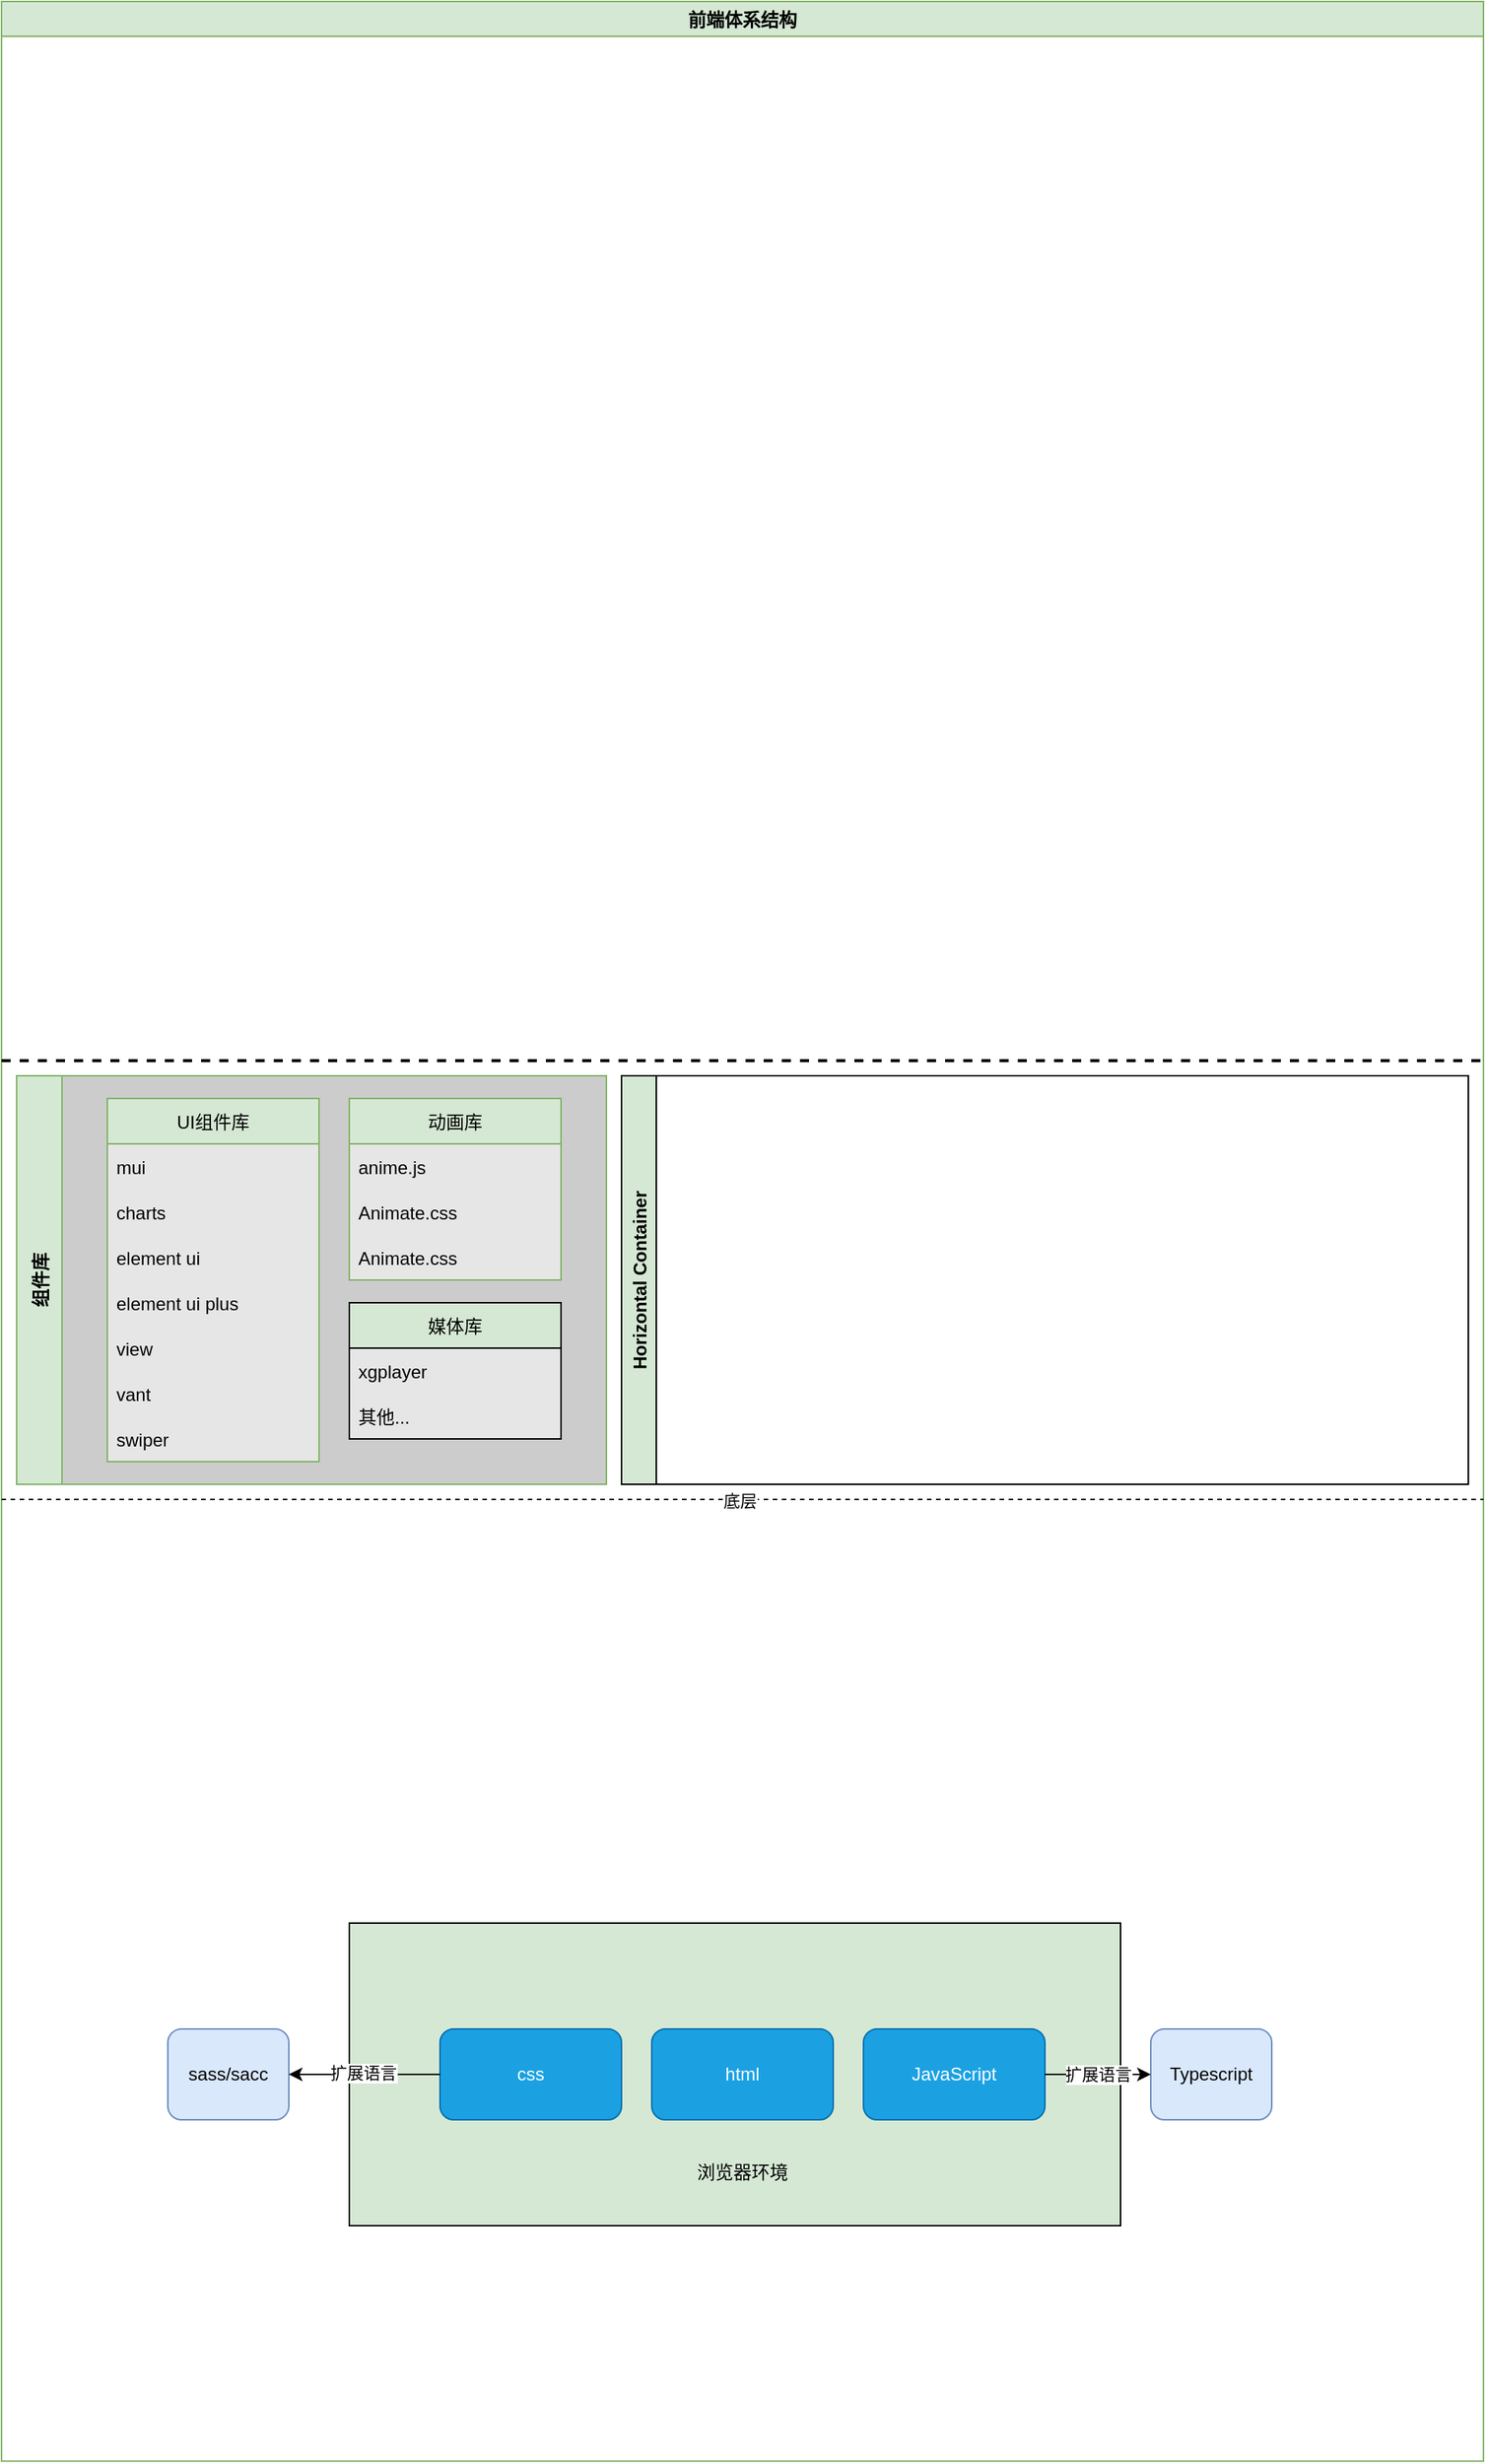 <mxfile version="20.5.0" type="github">
  <diagram id="prtHgNgQTEPvFCAcTncT" name="Page-1">
    <mxGraphModel dx="1210" dy="1108" grid="1" gridSize="10" guides="1" tooltips="1" connect="1" arrows="1" fold="1" page="1" pageScale="1" pageWidth="827" pageHeight="1169" math="0" shadow="0">
      <root>
        <mxCell id="0" />
        <mxCell id="1" parent="0" />
        <mxCell id="-jn-j5KkJefASaCqUATf-5" value="前端体系结构" style="swimlane;fillColor=#D5E8D4;strokeColor=#82b366;" vertex="1" parent="1">
          <mxGeometry x="20" y="40" width="980" height="1625.63" as="geometry" />
        </mxCell>
        <mxCell id="-jn-j5KkJefASaCqUATf-9" value="" style="endArrow=none;dashed=1;html=1;rounded=0;" edge="1" parent="-jn-j5KkJefASaCqUATf-5">
          <mxGeometry width="50" height="50" relative="1" as="geometry">
            <mxPoint y="990" as="sourcePoint" />
            <mxPoint x="980" y="990" as="targetPoint" />
          </mxGeometry>
        </mxCell>
        <mxCell id="-jn-j5KkJefASaCqUATf-51" value="底层" style="edgeLabel;html=1;align=center;verticalAlign=middle;resizable=0;points=[];" vertex="1" connectable="0" parent="-jn-j5KkJefASaCqUATf-9">
          <mxGeometry x="-0.004" y="-1" relative="1" as="geometry">
            <mxPoint as="offset" />
          </mxGeometry>
        </mxCell>
        <mxCell id="-jn-j5KkJefASaCqUATf-18" value="" style="endArrow=none;dashed=1;html=1;strokeWidth=2;rounded=0;" edge="1" parent="-jn-j5KkJefASaCqUATf-5">
          <mxGeometry width="50" height="50" relative="1" as="geometry">
            <mxPoint y="700" as="sourcePoint" />
            <mxPoint x="980" y="700" as="targetPoint" />
          </mxGeometry>
        </mxCell>
        <mxCell id="-jn-j5KkJefASaCqUATf-50" value="组件库" style="swimlane;horizontal=0;fillColor=#d5e8d4;strokeColor=#82b366;swimlaneFillColor=#CCCCCC;startSize=30;" vertex="1" parent="-jn-j5KkJefASaCqUATf-5">
          <mxGeometry x="10" y="710" width="390" height="270" as="geometry" />
        </mxCell>
        <mxCell id="-jn-j5KkJefASaCqUATf-37" value="UI组件库" style="swimlane;fontStyle=0;childLayout=stackLayout;horizontal=1;startSize=30;horizontalStack=0;resizeParent=1;resizeParentMax=0;resizeLast=0;collapsible=1;marginBottom=0;fillColor=#d5e8d4;strokeColor=#82b366;gradientColor=none;swimlaneFillColor=#E6E6E6;" vertex="1" parent="-jn-j5KkJefASaCqUATf-50">
          <mxGeometry x="60" y="15" width="140" height="240" as="geometry" />
        </mxCell>
        <mxCell id="-jn-j5KkJefASaCqUATf-48" value="mui" style="text;strokeColor=none;fillColor=none;align=left;verticalAlign=middle;spacingLeft=4;spacingRight=4;overflow=hidden;points=[[0,0.5],[1,0.5]];portConstraint=eastwest;rotatable=0;" vertex="1" parent="-jn-j5KkJefASaCqUATf-37">
          <mxGeometry y="30" width="140" height="30" as="geometry" />
        </mxCell>
        <mxCell id="-jn-j5KkJefASaCqUATf-47" value="charts" style="text;strokeColor=none;fillColor=none;align=left;verticalAlign=middle;spacingLeft=4;spacingRight=4;overflow=hidden;points=[[0,0.5],[1,0.5]];portConstraint=eastwest;rotatable=0;" vertex="1" parent="-jn-j5KkJefASaCqUATf-37">
          <mxGeometry y="60" width="140" height="30" as="geometry" />
        </mxCell>
        <mxCell id="-jn-j5KkJefASaCqUATf-45" value="element ui" style="text;strokeColor=none;fillColor=none;align=left;verticalAlign=middle;spacingLeft=4;spacingRight=4;overflow=hidden;points=[[0,0.5],[1,0.5]];portConstraint=eastwest;rotatable=0;" vertex="1" parent="-jn-j5KkJefASaCqUATf-37">
          <mxGeometry y="90" width="140" height="30" as="geometry" />
        </mxCell>
        <mxCell id="-jn-j5KkJefASaCqUATf-44" value="element ui plus" style="text;strokeColor=none;fillColor=none;align=left;verticalAlign=middle;spacingLeft=4;spacingRight=4;overflow=hidden;points=[[0,0.5],[1,0.5]];portConstraint=eastwest;rotatable=0;" vertex="1" parent="-jn-j5KkJefASaCqUATf-37">
          <mxGeometry y="120" width="140" height="30" as="geometry" />
        </mxCell>
        <mxCell id="-jn-j5KkJefASaCqUATf-43" value="view" style="text;strokeColor=none;fillColor=none;align=left;verticalAlign=middle;spacingLeft=4;spacingRight=4;overflow=hidden;points=[[0,0.5],[1,0.5]];portConstraint=eastwest;rotatable=0;" vertex="1" parent="-jn-j5KkJefASaCqUATf-37">
          <mxGeometry y="150" width="140" height="30" as="geometry" />
        </mxCell>
        <mxCell id="-jn-j5KkJefASaCqUATf-42" value="vant" style="text;strokeColor=none;fillColor=none;align=left;verticalAlign=middle;spacingLeft=4;spacingRight=4;overflow=hidden;points=[[0,0.5],[1,0.5]];portConstraint=eastwest;rotatable=0;" vertex="1" parent="-jn-j5KkJefASaCqUATf-37">
          <mxGeometry y="180" width="140" height="30" as="geometry" />
        </mxCell>
        <mxCell id="-jn-j5KkJefASaCqUATf-41" value="swiper" style="text;strokeColor=none;fillColor=none;align=left;verticalAlign=middle;spacingLeft=4;spacingRight=4;overflow=hidden;points=[[0,0.5],[1,0.5]];portConstraint=eastwest;rotatable=0;" vertex="1" parent="-jn-j5KkJefASaCqUATf-37">
          <mxGeometry y="210" width="140" height="30" as="geometry" />
        </mxCell>
        <mxCell id="-jn-j5KkJefASaCqUATf-26" value="动画库" style="swimlane;fontStyle=0;childLayout=stackLayout;horizontal=1;startSize=30;horizontalStack=0;resizeParent=1;resizeParentMax=0;resizeLast=0;collapsible=1;marginBottom=0;fillColor=#d5e8d4;strokeColor=#82b366;swimlaneFillColor=#E6E6E6;" vertex="1" parent="-jn-j5KkJefASaCqUATf-50">
          <mxGeometry x="220" y="15" width="140" height="120" as="geometry" />
        </mxCell>
        <mxCell id="-jn-j5KkJefASaCqUATf-27" value="anime.js" style="text;strokeColor=none;fillColor=none;align=left;verticalAlign=middle;spacingLeft=4;spacingRight=4;overflow=hidden;points=[[0,0.5],[1,0.5]];portConstraint=eastwest;rotatable=0;fontStyle=0" vertex="1" parent="-jn-j5KkJefASaCqUATf-26">
          <mxGeometry y="30" width="140" height="30" as="geometry" />
        </mxCell>
        <mxCell id="-jn-j5KkJefASaCqUATf-28" value="Animate.css" style="text;strokeColor=none;fillColor=none;align=left;verticalAlign=middle;spacingLeft=4;spacingRight=4;overflow=hidden;points=[[0,0.5],[1,0.5]];portConstraint=eastwest;rotatable=0;" vertex="1" parent="-jn-j5KkJefASaCqUATf-26">
          <mxGeometry y="60" width="140" height="30" as="geometry" />
        </mxCell>
        <mxCell id="-jn-j5KkJefASaCqUATf-29" value="Animate.css" style="text;strokeColor=none;fillColor=none;align=left;verticalAlign=middle;spacingLeft=4;spacingRight=4;overflow=hidden;points=[[0,0.5],[1,0.5]];portConstraint=eastwest;rotatable=0;" vertex="1" parent="-jn-j5KkJefASaCqUATf-26">
          <mxGeometry y="90" width="140" height="30" as="geometry" />
        </mxCell>
        <mxCell id="-jn-j5KkJefASaCqUATf-55" value="媒体库" style="swimlane;fontStyle=0;childLayout=stackLayout;horizontal=1;startSize=30;horizontalStack=0;resizeParent=1;resizeParentMax=0;resizeLast=0;collapsible=1;marginBottom=0;gradientColor=none;fillColor=#D5E8D4;swimlaneFillColor=#E6E6E6;" vertex="1" parent="-jn-j5KkJefASaCqUATf-50">
          <mxGeometry x="220" y="150" width="140" height="90" as="geometry" />
        </mxCell>
        <mxCell id="-jn-j5KkJefASaCqUATf-56" value="xgplayer" style="text;strokeColor=none;fillColor=none;align=left;verticalAlign=middle;spacingLeft=4;spacingRight=4;overflow=hidden;points=[[0,0.5],[1,0.5]];portConstraint=eastwest;rotatable=0;" vertex="1" parent="-jn-j5KkJefASaCqUATf-55">
          <mxGeometry y="30" width="140" height="30" as="geometry" />
        </mxCell>
        <mxCell id="-jn-j5KkJefASaCqUATf-57" value="其他..." style="text;strokeColor=none;fillColor=none;align=left;verticalAlign=middle;spacingLeft=4;spacingRight=4;overflow=hidden;points=[[0,0.5],[1,0.5]];portConstraint=eastwest;rotatable=0;" vertex="1" parent="-jn-j5KkJefASaCqUATf-55">
          <mxGeometry y="60" width="140" height="30" as="geometry" />
        </mxCell>
        <mxCell id="-jn-j5KkJefASaCqUATf-59" value="Horizontal Container" style="swimlane;horizontal=0;fillColor=#D5E8D4;gradientColor=none;" vertex="1" parent="-jn-j5KkJefASaCqUATf-5">
          <mxGeometry x="410" y="710" width="560" height="270" as="geometry" />
        </mxCell>
        <mxCell id="-jn-j5KkJefASaCqUATf-66" value="" style="rounded=0;whiteSpace=wrap;html=1;fillColor=#D5E8D4;gradientColor=none;" vertex="1" parent="-jn-j5KkJefASaCqUATf-5">
          <mxGeometry x="230" y="1270" width="510" height="200" as="geometry" />
        </mxCell>
        <mxCell id="-jn-j5KkJefASaCqUATf-6" value="css" style="rounded=1;whiteSpace=wrap;html=1;fillColor=#1ba1e2;strokeColor=#006EAF;fontColor=#ffffff;" vertex="1" parent="-jn-j5KkJefASaCqUATf-5">
          <mxGeometry x="290" y="1340" width="120" height="60" as="geometry" />
        </mxCell>
        <mxCell id="-jn-j5KkJefASaCqUATf-7" value="html" style="rounded=1;whiteSpace=wrap;html=1;fillColor=#1ba1e2;strokeColor=#006EAF;fontColor=#ffffff;" vertex="1" parent="-jn-j5KkJefASaCqUATf-5">
          <mxGeometry x="430" y="1340" width="120" height="60" as="geometry" />
        </mxCell>
        <mxCell id="-jn-j5KkJefASaCqUATf-8" value="JavaScript" style="rounded=1;whiteSpace=wrap;html=1;fillColor=#1ba1e2;strokeColor=#006EAF;fontColor=#ffffff;" vertex="1" parent="-jn-j5KkJefASaCqUATf-5">
          <mxGeometry x="570" y="1340" width="120" height="60" as="geometry" />
        </mxCell>
        <mxCell id="-jn-j5KkJefASaCqUATf-67" value="浏览器环境" style="text;html=1;strokeColor=none;fillColor=none;align=center;verticalAlign=middle;whiteSpace=wrap;rounded=0;" vertex="1" parent="-jn-j5KkJefASaCqUATf-5">
          <mxGeometry x="450" y="1420" width="80" height="30" as="geometry" />
        </mxCell>
        <mxCell id="-jn-j5KkJefASaCqUATf-11" value="sass/sacc" style="rounded=1;whiteSpace=wrap;html=1;fillColor=#dae8fc;strokeColor=#6c8ebf;" vertex="1" parent="-jn-j5KkJefASaCqUATf-5">
          <mxGeometry x="110" y="1340" width="80" height="60" as="geometry" />
        </mxCell>
        <mxCell id="-jn-j5KkJefASaCqUATf-12" value="" style="edgeStyle=orthogonalEdgeStyle;rounded=0;orthogonalLoop=1;jettySize=auto;html=1;" edge="1" parent="-jn-j5KkJefASaCqUATf-5" source="-jn-j5KkJefASaCqUATf-6" target="-jn-j5KkJefASaCqUATf-11">
          <mxGeometry relative="1" as="geometry" />
        </mxCell>
        <mxCell id="-jn-j5KkJefASaCqUATf-68" value="扩展语言" style="edgeLabel;html=1;align=center;verticalAlign=middle;resizable=0;points=[];" vertex="1" connectable="0" parent="-jn-j5KkJefASaCqUATf-12">
          <mxGeometry x="0.017" y="-1" relative="1" as="geometry">
            <mxPoint as="offset" />
          </mxGeometry>
        </mxCell>
        <mxCell id="-jn-j5KkJefASaCqUATf-13" value="Typescript" style="rounded=1;whiteSpace=wrap;html=1;fillColor=#dae8fc;strokeColor=#6c8ebf;" vertex="1" parent="-jn-j5KkJefASaCqUATf-5">
          <mxGeometry x="760" y="1340" width="80" height="60" as="geometry" />
        </mxCell>
        <mxCell id="-jn-j5KkJefASaCqUATf-14" value="扩展语言" style="edgeStyle=orthogonalEdgeStyle;rounded=0;orthogonalLoop=1;jettySize=auto;html=1;" edge="1" parent="-jn-j5KkJefASaCqUATf-5" source="-jn-j5KkJefASaCqUATf-8" target="-jn-j5KkJefASaCqUATf-13">
          <mxGeometry relative="1" as="geometry" />
        </mxCell>
      </root>
    </mxGraphModel>
  </diagram>
</mxfile>
